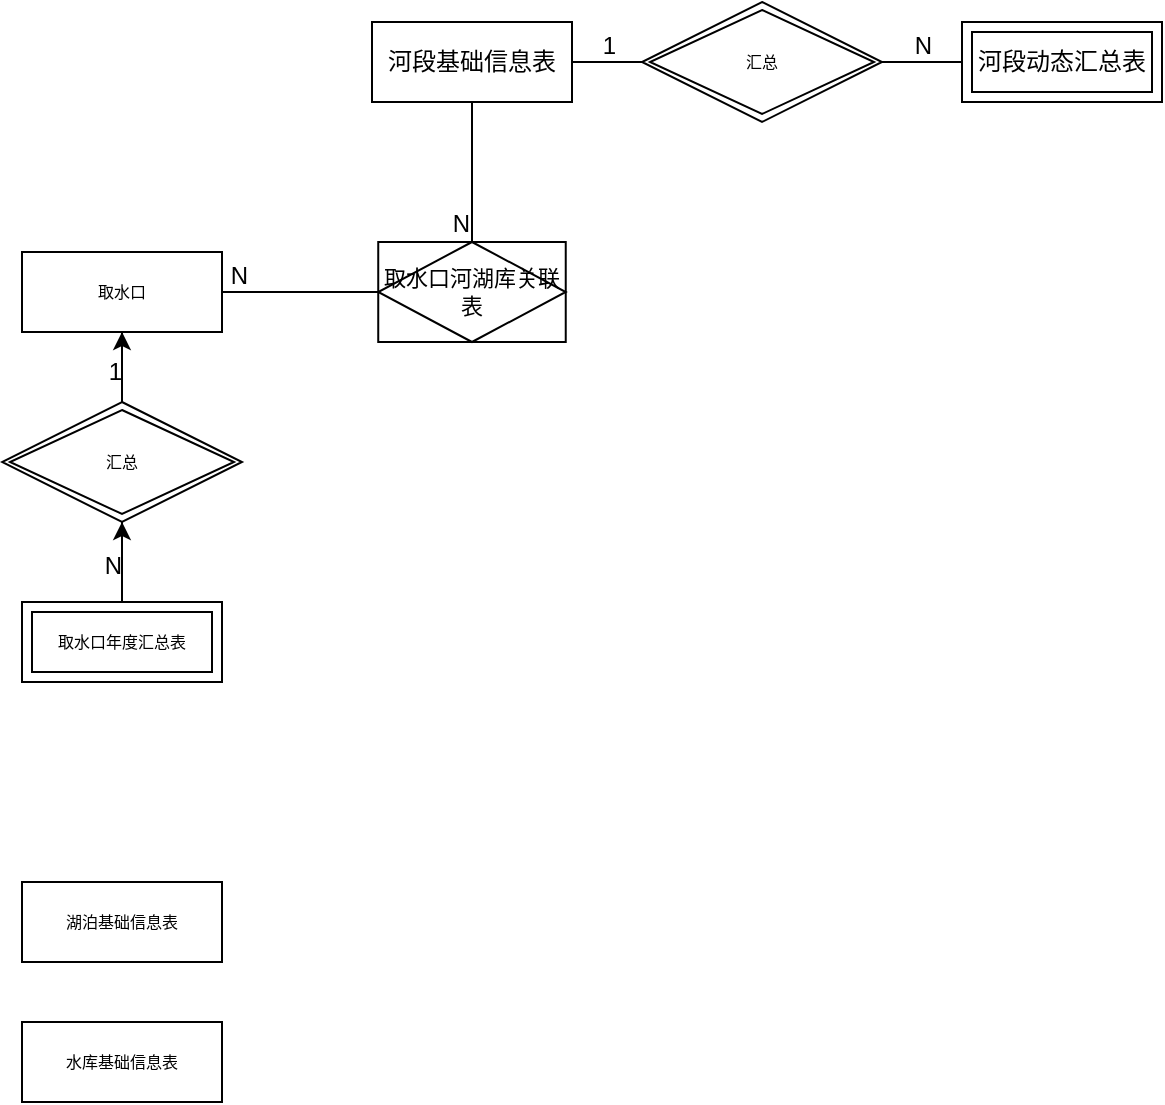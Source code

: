 <mxfile version="14.1.8" type="github">
  <diagram id="R2lEEEUBdFMjLlhIrx00" name="Page-1">
    <mxGraphModel dx="1422" dy="828" grid="1" gridSize="10" guides="1" tooltips="1" connect="1" arrows="1" fold="1" page="1" pageScale="1" pageWidth="850" pageHeight="1100" math="0" shadow="0" extFonts="Permanent Marker^https://fonts.googleapis.com/css?family=Permanent+Marker">
      <root>
        <mxCell id="0" />
        <mxCell id="1" parent="0" />
        <mxCell id="JBPR91uLXjd6IZqAXIdJ-8" value="河段基础信息表" style="whiteSpace=wrap;html=1;align=center;" vertex="1" parent="1">
          <mxGeometry x="325" y="210" width="100" height="40" as="geometry" />
        </mxCell>
        <mxCell id="JBPR91uLXjd6IZqAXIdJ-15" value="河段动态汇总表" style="shape=ext;margin=3;double=1;whiteSpace=wrap;html=1;align=center;" vertex="1" parent="1">
          <mxGeometry x="620" y="210" width="100" height="40" as="geometry" />
        </mxCell>
        <mxCell id="JBPR91uLXjd6IZqAXIdJ-22" value="&lt;font style=&quot;font-size: 11px&quot;&gt;取水口河湖库关联表&lt;/font&gt;" style="shape=associativeEntity;whiteSpace=wrap;html=1;align=center;fontSize=8;" vertex="1" parent="1">
          <mxGeometry x="328.12" y="320" width="93.75" height="50" as="geometry" />
        </mxCell>
        <mxCell id="JBPR91uLXjd6IZqAXIdJ-23" value="取水口" style="whiteSpace=wrap;html=1;align=center;fontSize=8;" vertex="1" parent="1">
          <mxGeometry x="150" y="325" width="100" height="40" as="geometry" />
        </mxCell>
        <mxCell id="JBPR91uLXjd6IZqAXIdJ-29" value="" style="endArrow=none;html=1;rounded=0;fontSize=8;exitX=1;exitY=0.5;exitDx=0;exitDy=0;entryX=0;entryY=0.5;entryDx=0;entryDy=0;" edge="1" parent="1" source="JBPR91uLXjd6IZqAXIdJ-8">
          <mxGeometry relative="1" as="geometry">
            <mxPoint x="440" y="270" as="sourcePoint" />
            <mxPoint x="460" y="230" as="targetPoint" />
          </mxGeometry>
        </mxCell>
        <mxCell id="JBPR91uLXjd6IZqAXIdJ-30" value="1" style="resizable=0;html=1;align=right;verticalAlign=bottom;" connectable="0" vertex="1" parent="JBPR91uLXjd6IZqAXIdJ-29">
          <mxGeometry x="1" relative="1" as="geometry">
            <mxPoint x="-13" as="offset" />
          </mxGeometry>
        </mxCell>
        <mxCell id="JBPR91uLXjd6IZqAXIdJ-31" value="" style="endArrow=none;html=1;rounded=0;fontSize=8;exitX=1;exitY=0.5;exitDx=0;exitDy=0;entryX=0;entryY=0.5;entryDx=0;entryDy=0;" edge="1" parent="1" target="JBPR91uLXjd6IZqAXIdJ-15">
          <mxGeometry relative="1" as="geometry">
            <mxPoint x="580" y="230" as="sourcePoint" />
            <mxPoint x="750" y="350" as="targetPoint" />
          </mxGeometry>
        </mxCell>
        <mxCell id="JBPR91uLXjd6IZqAXIdJ-32" value="N" style="resizable=0;html=1;align=right;verticalAlign=bottom;" connectable="0" vertex="1" parent="JBPR91uLXjd6IZqAXIdJ-31">
          <mxGeometry x="1" relative="1" as="geometry">
            <mxPoint x="-15" as="offset" />
          </mxGeometry>
        </mxCell>
        <mxCell id="JBPR91uLXjd6IZqAXIdJ-33" value="" style="endArrow=none;html=1;rounded=0;fontSize=8;exitX=1;exitY=0.5;exitDx=0;exitDy=0;entryX=0;entryY=0.5;entryDx=0;entryDy=0;" edge="1" parent="1" source="JBPR91uLXjd6IZqAXIdJ-23" target="JBPR91uLXjd6IZqAXIdJ-22">
          <mxGeometry relative="1" as="geometry">
            <mxPoint x="200" y="460" as="sourcePoint" />
            <mxPoint x="360" y="460" as="targetPoint" />
          </mxGeometry>
        </mxCell>
        <mxCell id="JBPR91uLXjd6IZqAXIdJ-34" value="N" style="resizable=0;html=1;align=right;verticalAlign=bottom;" connectable="0" vertex="1" parent="JBPR91uLXjd6IZqAXIdJ-33">
          <mxGeometry x="1" relative="1" as="geometry">
            <mxPoint x="-65" as="offset" />
          </mxGeometry>
        </mxCell>
        <mxCell id="JBPR91uLXjd6IZqAXIdJ-35" value="" style="endArrow=none;html=1;rounded=0;fontSize=8;exitX=0.5;exitY=1;exitDx=0;exitDy=0;" edge="1" parent="1" source="JBPR91uLXjd6IZqAXIdJ-8" target="JBPR91uLXjd6IZqAXIdJ-22">
          <mxGeometry relative="1" as="geometry">
            <mxPoint x="410" y="560" as="sourcePoint" />
            <mxPoint x="570" y="560" as="targetPoint" />
          </mxGeometry>
        </mxCell>
        <mxCell id="JBPR91uLXjd6IZqAXIdJ-36" value="N" style="resizable=0;html=1;align=right;verticalAlign=bottom;" connectable="0" vertex="1" parent="JBPR91uLXjd6IZqAXIdJ-35">
          <mxGeometry x="1" relative="1" as="geometry" />
        </mxCell>
        <mxCell id="JBPR91uLXjd6IZqAXIdJ-47" value="" style="edgeStyle=orthogonalEdgeStyle;rounded=0;orthogonalLoop=1;jettySize=auto;html=1;fontSize=8;" edge="1" parent="1" source="JBPR91uLXjd6IZqAXIdJ-38" target="JBPR91uLXjd6IZqAXIdJ-40">
          <mxGeometry relative="1" as="geometry" />
        </mxCell>
        <mxCell id="JBPR91uLXjd6IZqAXIdJ-38" value="取水口年度汇总表" style="shape=ext;margin=3;double=1;whiteSpace=wrap;html=1;align=center;fontSize=8;" vertex="1" parent="1">
          <mxGeometry x="150" y="500" width="100" height="40" as="geometry" />
        </mxCell>
        <mxCell id="JBPR91uLXjd6IZqAXIdJ-44" value="" style="edgeStyle=orthogonalEdgeStyle;rounded=0;orthogonalLoop=1;jettySize=auto;html=1;fontSize=8;" edge="1" parent="1" source="JBPR91uLXjd6IZqAXIdJ-40" target="JBPR91uLXjd6IZqAXIdJ-23">
          <mxGeometry relative="1" as="geometry" />
        </mxCell>
        <mxCell id="JBPR91uLXjd6IZqAXIdJ-40" value="汇总" style="shape=rhombus;double=1;perimeter=rhombusPerimeter;whiteSpace=wrap;html=1;align=center;fontSize=8;" vertex="1" parent="1">
          <mxGeometry x="140" y="400" width="120" height="60" as="geometry" />
        </mxCell>
        <mxCell id="JBPR91uLXjd6IZqAXIdJ-41" value="汇总" style="shape=rhombus;double=1;perimeter=rhombusPerimeter;whiteSpace=wrap;html=1;align=center;fontSize=8;" vertex="1" parent="1">
          <mxGeometry x="460" y="200" width="120" height="60" as="geometry" />
        </mxCell>
        <mxCell id="JBPR91uLXjd6IZqAXIdJ-42" value="" style="endArrow=none;html=1;rounded=0;fontSize=8;exitX=0.5;exitY=1;exitDx=0;exitDy=0;entryX=0.5;entryY=0;entryDx=0;entryDy=0;" edge="1" parent="1" source="JBPR91uLXjd6IZqAXIdJ-23" target="JBPR91uLXjd6IZqAXIdJ-40">
          <mxGeometry relative="1" as="geometry">
            <mxPoint x="270" y="400" as="sourcePoint" />
            <mxPoint x="430" y="400" as="targetPoint" />
          </mxGeometry>
        </mxCell>
        <mxCell id="JBPR91uLXjd6IZqAXIdJ-43" value="1" style="resizable=0;html=1;align=right;verticalAlign=bottom;" connectable="0" vertex="1" parent="JBPR91uLXjd6IZqAXIdJ-42">
          <mxGeometry x="1" relative="1" as="geometry">
            <mxPoint y="-7" as="offset" />
          </mxGeometry>
        </mxCell>
        <mxCell id="JBPR91uLXjd6IZqAXIdJ-45" value="" style="endArrow=none;html=1;rounded=0;fontSize=8;exitX=0.5;exitY=1;exitDx=0;exitDy=0;entryX=0.5;entryY=0;entryDx=0;entryDy=0;" edge="1" parent="1" source="JBPR91uLXjd6IZqAXIdJ-40" target="JBPR91uLXjd6IZqAXIdJ-38">
          <mxGeometry relative="1" as="geometry">
            <mxPoint x="320" y="540" as="sourcePoint" />
            <mxPoint x="480" y="540" as="targetPoint" />
          </mxGeometry>
        </mxCell>
        <mxCell id="JBPR91uLXjd6IZqAXIdJ-46" value="N" style="resizable=0;html=1;align=right;verticalAlign=bottom;" connectable="0" vertex="1" parent="JBPR91uLXjd6IZqAXIdJ-45">
          <mxGeometry x="1" relative="1" as="geometry">
            <mxPoint y="-10" as="offset" />
          </mxGeometry>
        </mxCell>
        <mxCell id="JBPR91uLXjd6IZqAXIdJ-49" value="湖泊基础信息表" style="whiteSpace=wrap;html=1;align=center;fontSize=8;" vertex="1" parent="1">
          <mxGeometry x="150" y="640" width="100" height="40" as="geometry" />
        </mxCell>
        <mxCell id="JBPR91uLXjd6IZqAXIdJ-50" value="水库基础信息表" style="whiteSpace=wrap;html=1;align=center;fontSize=8;" vertex="1" parent="1">
          <mxGeometry x="150" y="710" width="100" height="40" as="geometry" />
        </mxCell>
      </root>
    </mxGraphModel>
  </diagram>
</mxfile>

